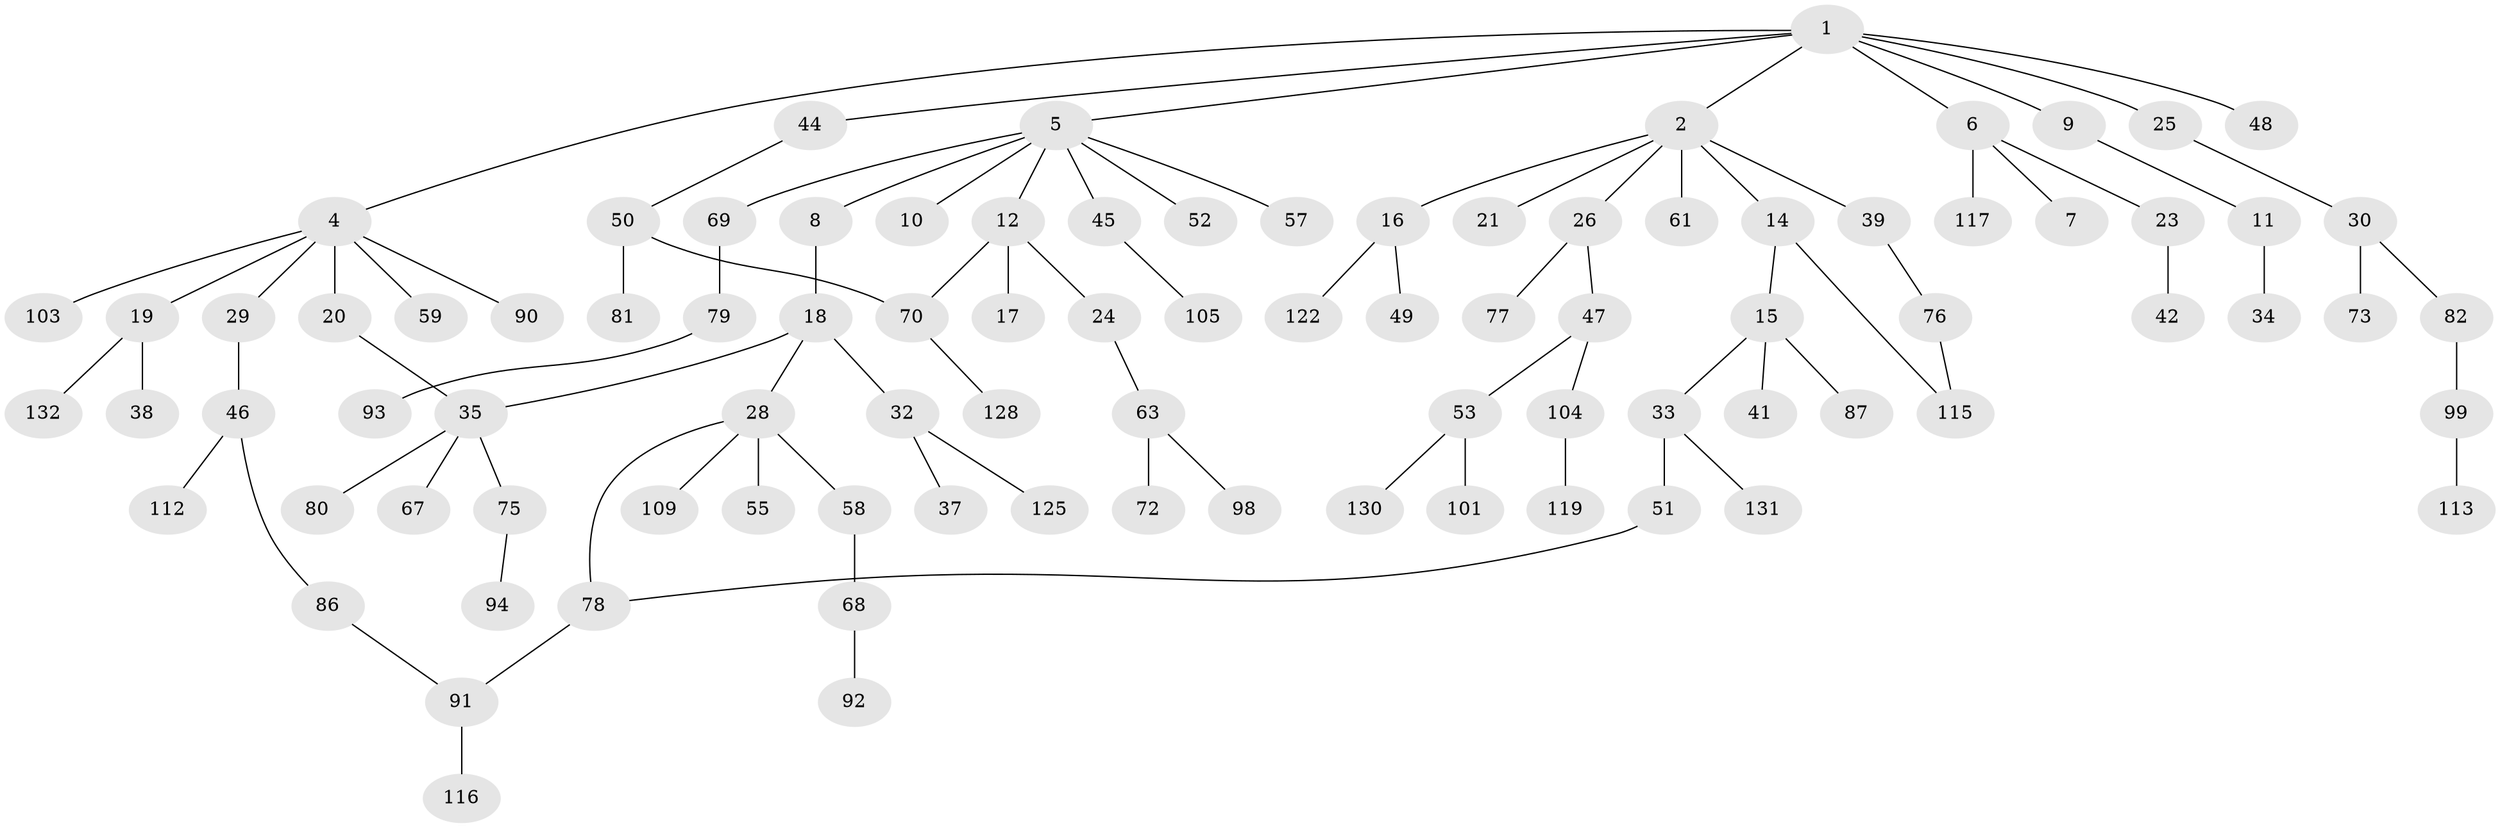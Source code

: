 // Generated by graph-tools (version 1.1) at 2025/51/02/27/25 19:51:37]
// undirected, 91 vertices, 95 edges
graph export_dot {
graph [start="1"]
  node [color=gray90,style=filled];
  1 [super="+3"];
  2 [super="+111"];
  4 [super="+13"];
  5 [super="+66"];
  6 [super="+84"];
  7 [super="+97"];
  8;
  9 [super="+106"];
  10;
  11 [super="+43"];
  12 [super="+27"];
  14;
  15 [super="+22"];
  16 [super="+36"];
  17 [super="+71"];
  18 [super="+31"];
  19;
  20 [super="+64"];
  21;
  23 [super="+95"];
  24;
  25;
  26 [super="+60"];
  28 [super="+114"];
  29;
  30 [super="+89"];
  32;
  33 [super="+40"];
  34;
  35 [super="+56"];
  37 [super="+129"];
  38 [super="+96"];
  39;
  41;
  42;
  44;
  45 [super="+54"];
  46 [super="+124"];
  47;
  48;
  49 [super="+108"];
  50 [super="+126"];
  51 [super="+85"];
  52 [super="+62"];
  53 [super="+65"];
  55 [super="+123"];
  57 [super="+134"];
  58;
  59;
  61;
  63 [super="+74"];
  67;
  68 [super="+83"];
  69;
  70 [super="+110"];
  72 [super="+127"];
  73;
  75;
  76;
  77;
  78;
  79 [super="+88"];
  80;
  81 [super="+121"];
  82;
  86;
  87;
  90;
  91 [super="+107"];
  92;
  93;
  94 [super="+120"];
  98 [super="+102"];
  99 [super="+100"];
  101;
  103;
  104;
  105;
  109;
  112;
  113 [super="+118"];
  115 [super="+133"];
  116;
  117;
  119;
  122;
  125;
  128;
  130;
  131;
  132;
  1 -- 2;
  1 -- 4;
  1 -- 5;
  1 -- 25;
  1 -- 44;
  1 -- 48;
  1 -- 9;
  1 -- 6;
  2 -- 14;
  2 -- 16;
  2 -- 21;
  2 -- 26;
  2 -- 39;
  2 -- 61;
  4 -- 59;
  4 -- 90;
  4 -- 103;
  4 -- 29;
  4 -- 19;
  4 -- 20;
  5 -- 8;
  5 -- 10;
  5 -- 12;
  5 -- 45;
  5 -- 52;
  5 -- 57;
  5 -- 69;
  6 -- 7;
  6 -- 23;
  6 -- 117;
  8 -- 18;
  9 -- 11;
  11 -- 34;
  12 -- 17;
  12 -- 24;
  12 -- 70;
  14 -- 15;
  14 -- 115;
  15 -- 87;
  15 -- 33;
  15 -- 41;
  16 -- 49;
  16 -- 122;
  18 -- 28;
  18 -- 35;
  18 -- 32;
  19 -- 38;
  19 -- 132;
  20 -- 35;
  23 -- 42;
  24 -- 63;
  25 -- 30;
  26 -- 47;
  26 -- 77;
  28 -- 55;
  28 -- 58;
  28 -- 109;
  28 -- 78;
  29 -- 46;
  30 -- 73;
  30 -- 82;
  32 -- 37;
  32 -- 125;
  33 -- 51;
  33 -- 131;
  35 -- 67;
  35 -- 75;
  35 -- 80;
  39 -- 76;
  44 -- 50;
  45 -- 105;
  46 -- 86;
  46 -- 112;
  47 -- 53;
  47 -- 104;
  50 -- 81;
  50 -- 70;
  51 -- 78;
  53 -- 130;
  53 -- 101;
  58 -- 68;
  63 -- 72;
  63 -- 98;
  68 -- 92;
  69 -- 79;
  70 -- 128;
  75 -- 94;
  76 -- 115;
  78 -- 91;
  79 -- 93;
  82 -- 99;
  86 -- 91;
  91 -- 116;
  99 -- 113;
  104 -- 119;
}
